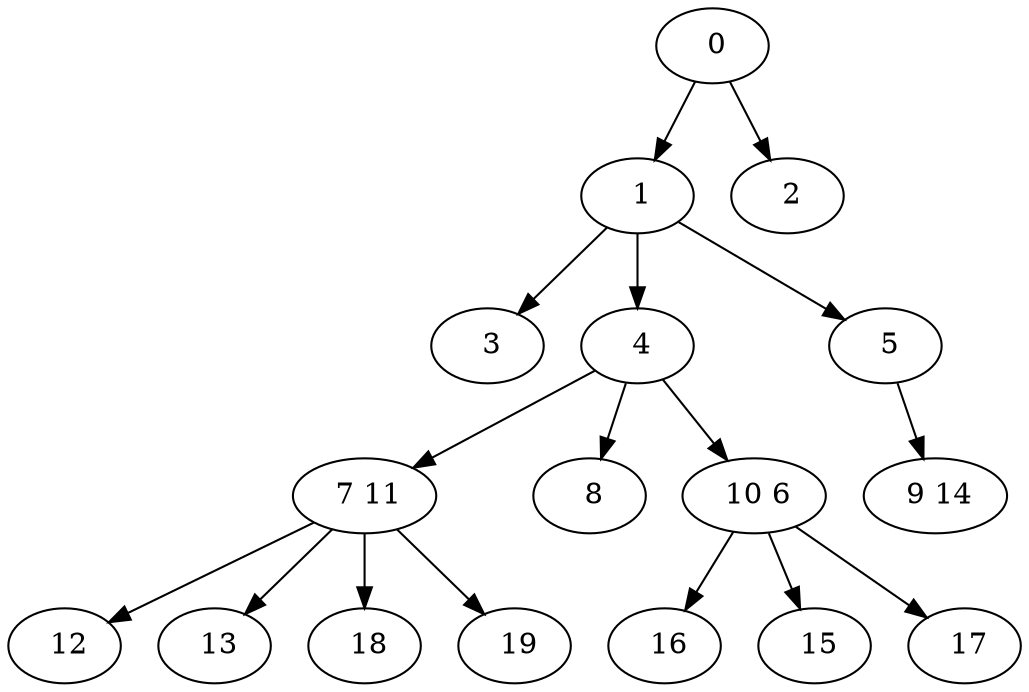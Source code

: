 digraph mytree {
" 0" -> " 1";
" 0" -> " 2";
" 1" -> " 3";
" 1" -> " 4";
" 1" -> " 5";
" 2";
" 3";
" 4" -> " 7 11";
" 4" -> " 8";
" 4" -> " 10 6";
" 9 14";
" 5" -> " 9 14";
" 7 11" -> " 12";
" 7 11" -> " 13";
" 7 11" -> " 18";
" 7 11" -> " 19";
" 8";
" 10 6" -> " 16";
" 10 6" -> " 15";
" 10 6" -> " 17";
" 12";
" 13";
" 18";
" 19";
" 16";
" 15";
" 17";
}
